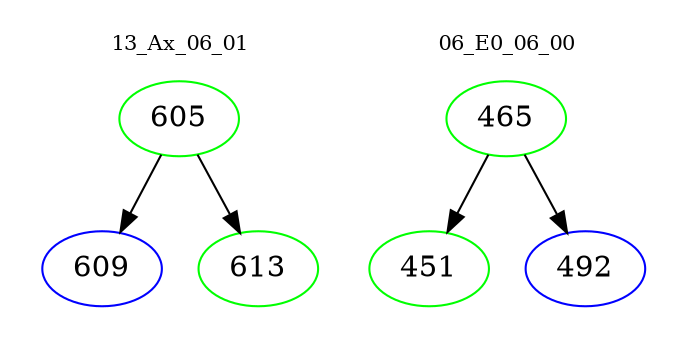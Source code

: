 digraph{
subgraph cluster_0 {
color = white
label = "13_Ax_06_01";
fontsize=10;
T0_605 [label="605", color="green"]
T0_605 -> T0_609 [color="black"]
T0_609 [label="609", color="blue"]
T0_605 -> T0_613 [color="black"]
T0_613 [label="613", color="green"]
}
subgraph cluster_1 {
color = white
label = "06_E0_06_00";
fontsize=10;
T1_465 [label="465", color="green"]
T1_465 -> T1_451 [color="black"]
T1_451 [label="451", color="green"]
T1_465 -> T1_492 [color="black"]
T1_492 [label="492", color="blue"]
}
}
